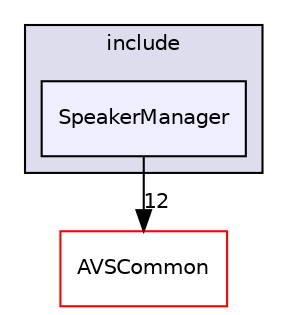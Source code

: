 digraph "/workplace/avs-device-sdk/CapabilityAgents/SpeakerManager/include/SpeakerManager" {
  compound=true
  node [ fontsize="10", fontname="Helvetica"];
  edge [ labelfontsize="10", labelfontname="Helvetica"];
  subgraph clusterdir_58f46be1458388d2fc10aa8246ff1704 {
    graph [ bgcolor="#ddddee", pencolor="black", label="include" fontname="Helvetica", fontsize="10", URL="dir_58f46be1458388d2fc10aa8246ff1704.html"]
  dir_a869cc6fda2838386502524bc993d90a [shape=box, label="SpeakerManager", style="filled", fillcolor="#eeeeff", pencolor="black", URL="dir_a869cc6fda2838386502524bc993d90a.html"];
  }
  dir_13e65effb2bde530b17b3d5eefcd0266 [shape=box label="AVSCommon" fillcolor="white" style="filled" color="red" URL="dir_13e65effb2bde530b17b3d5eefcd0266.html"];
  dir_a869cc6fda2838386502524bc993d90a->dir_13e65effb2bde530b17b3d5eefcd0266 [headlabel="12", labeldistance=1.5 headhref="dir_000191_000015.html"];
}
